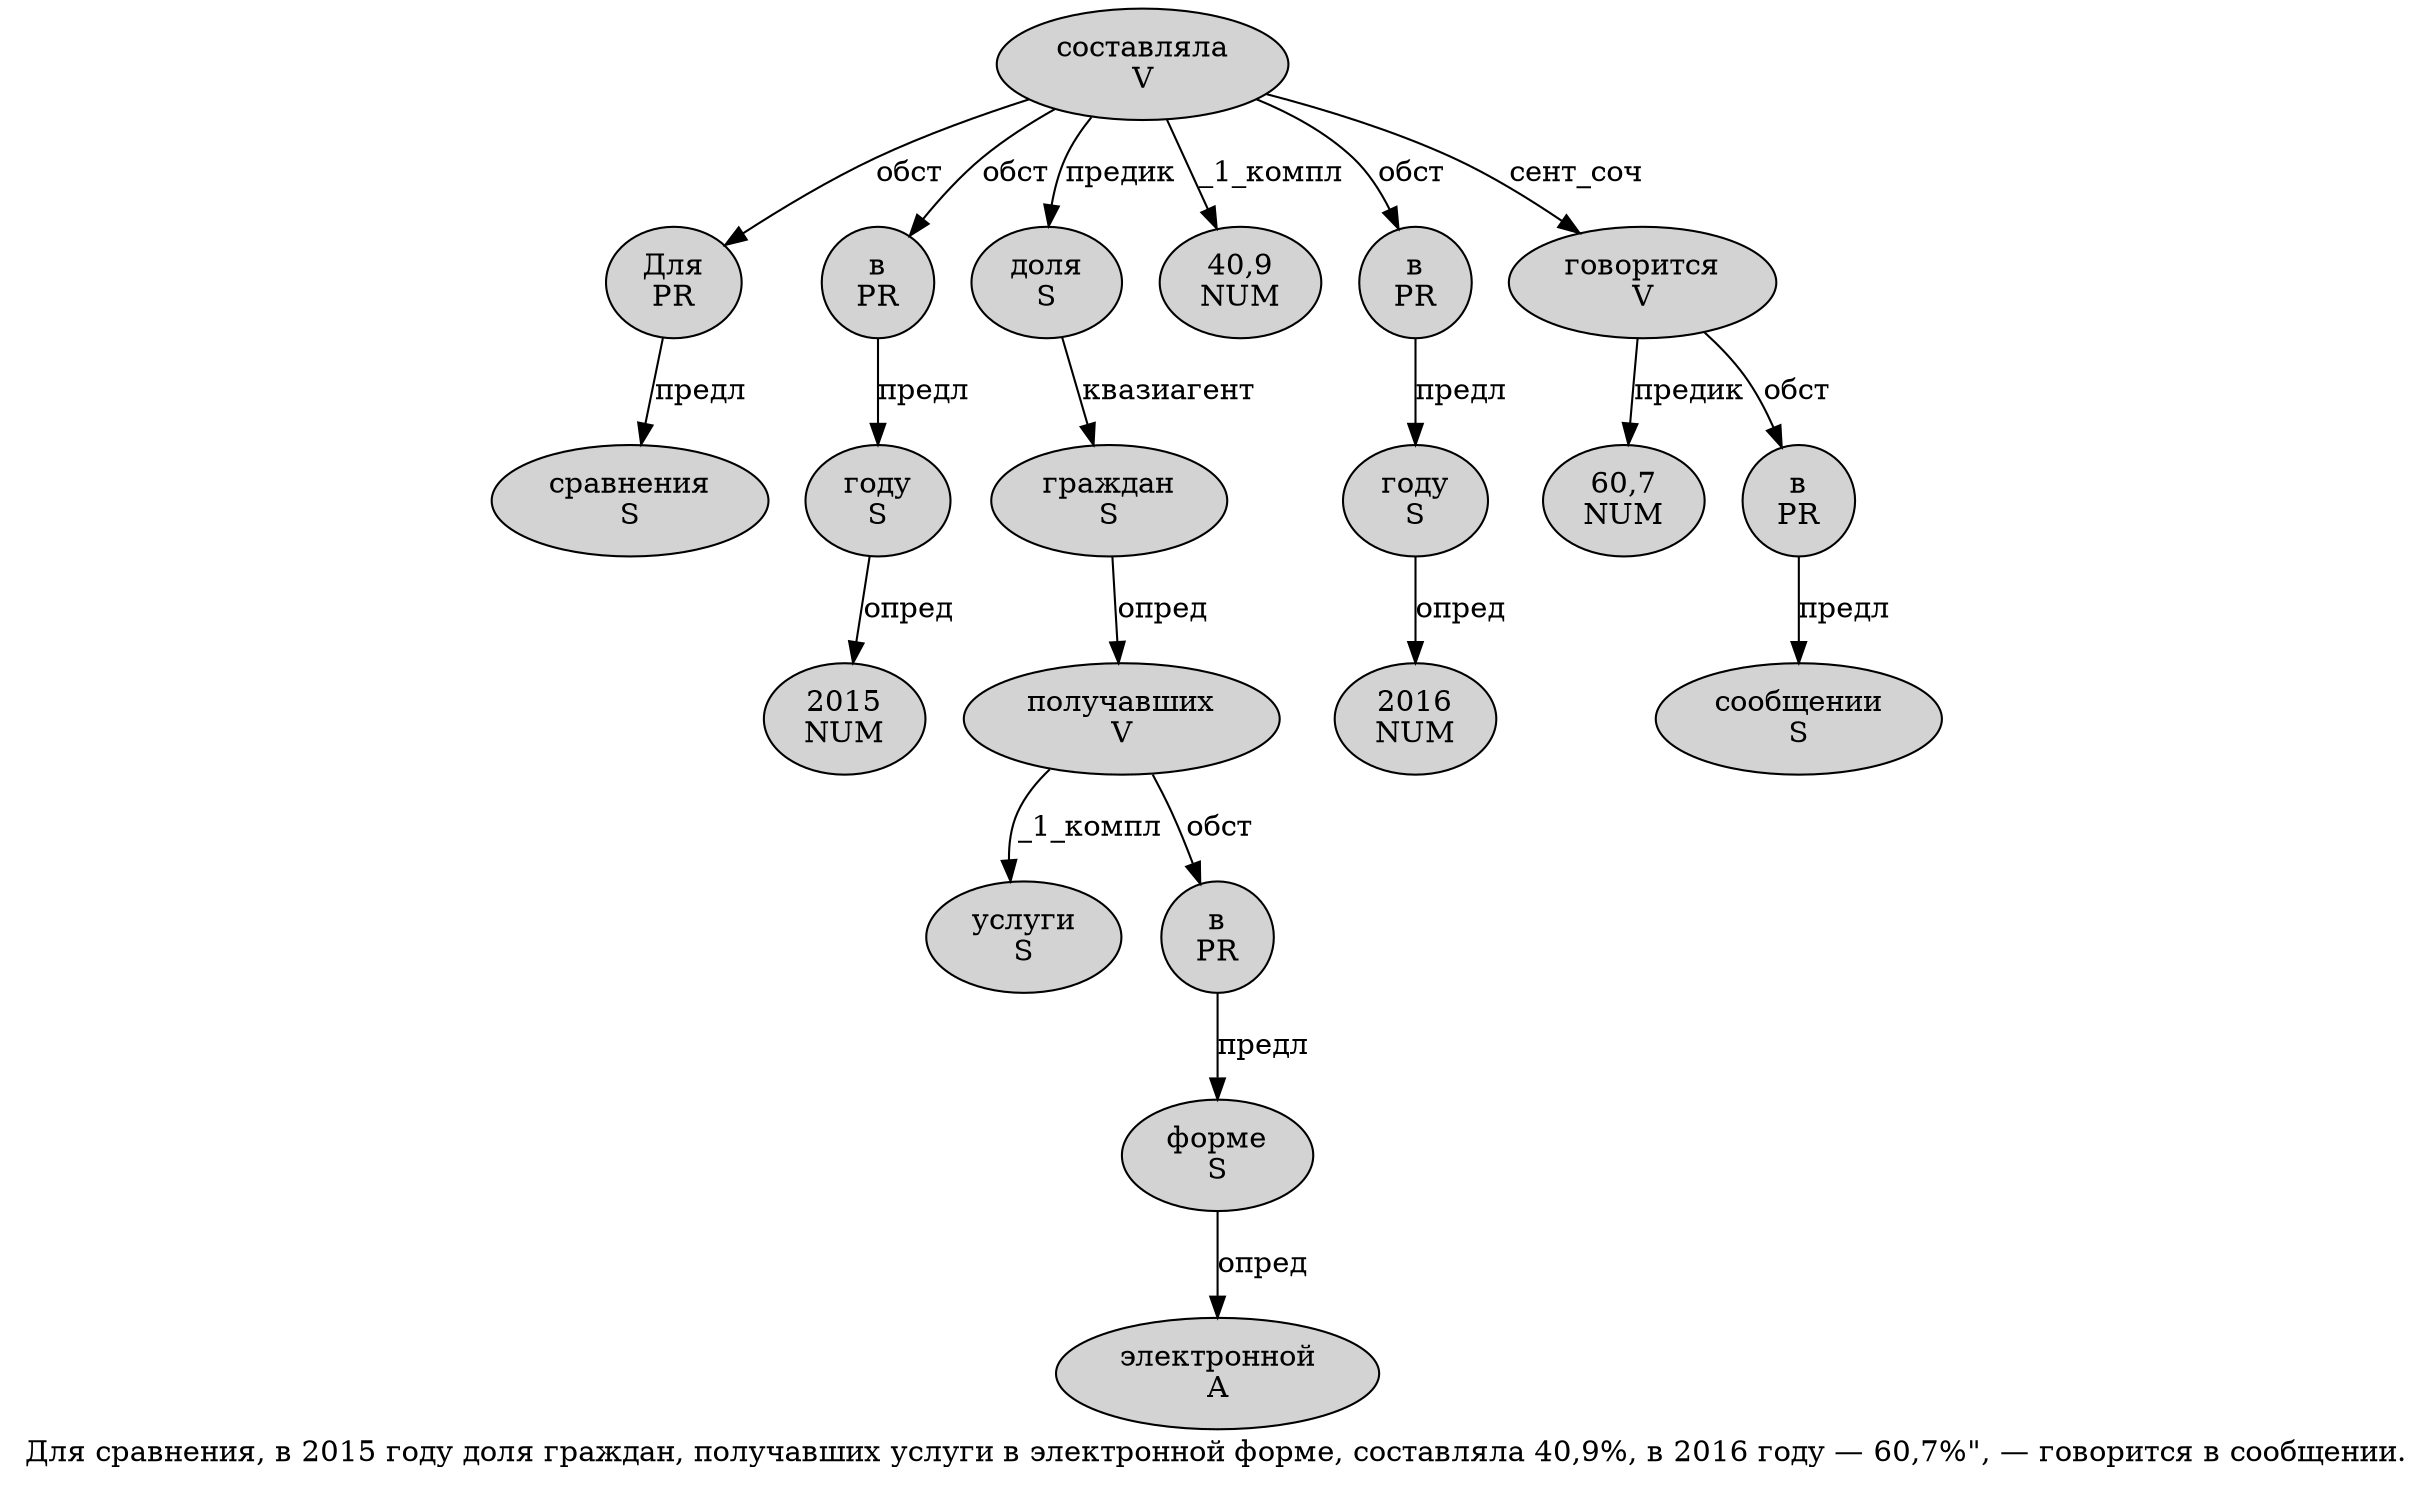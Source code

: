 digraph SENTENCE_1008 {
	graph [label="Для сравнения, в 2015 году доля граждан, получавших услуги в электронной форме, составляла 40,9%, в 2016 году — 60,7%\", — говорится в сообщении."]
	node [style=filled]
		0 [label="Для
PR" color="" fillcolor=lightgray penwidth=1 shape=ellipse]
		1 [label="сравнения
S" color="" fillcolor=lightgray penwidth=1 shape=ellipse]
		3 [label="в
PR" color="" fillcolor=lightgray penwidth=1 shape=ellipse]
		4 [label="2015
NUM" color="" fillcolor=lightgray penwidth=1 shape=ellipse]
		5 [label="году
S" color="" fillcolor=lightgray penwidth=1 shape=ellipse]
		6 [label="доля
S" color="" fillcolor=lightgray penwidth=1 shape=ellipse]
		7 [label="граждан
S" color="" fillcolor=lightgray penwidth=1 shape=ellipse]
		9 [label="получавших
V" color="" fillcolor=lightgray penwidth=1 shape=ellipse]
		10 [label="услуги
S" color="" fillcolor=lightgray penwidth=1 shape=ellipse]
		11 [label="в
PR" color="" fillcolor=lightgray penwidth=1 shape=ellipse]
		12 [label="электронной
A" color="" fillcolor=lightgray penwidth=1 shape=ellipse]
		13 [label="форме
S" color="" fillcolor=lightgray penwidth=1 shape=ellipse]
		15 [label="составляла
V" color="" fillcolor=lightgray penwidth=1 shape=ellipse]
		16 [label="40,9
NUM" color="" fillcolor=lightgray penwidth=1 shape=ellipse]
		19 [label="в
PR" color="" fillcolor=lightgray penwidth=1 shape=ellipse]
		20 [label="2016
NUM" color="" fillcolor=lightgray penwidth=1 shape=ellipse]
		21 [label="году
S" color="" fillcolor=lightgray penwidth=1 shape=ellipse]
		23 [label="60,7
NUM" color="" fillcolor=lightgray penwidth=1 shape=ellipse]
		28 [label="говорится
V" color="" fillcolor=lightgray penwidth=1 shape=ellipse]
		29 [label="в
PR" color="" fillcolor=lightgray penwidth=1 shape=ellipse]
		30 [label="сообщении
S" color="" fillcolor=lightgray penwidth=1 shape=ellipse]
			0 -> 1 [label="предл"]
			3 -> 5 [label="предл"]
			9 -> 10 [label="_1_компл"]
			9 -> 11 [label="обст"]
			7 -> 9 [label="опред"]
			28 -> 23 [label="предик"]
			28 -> 29 [label="обст"]
			13 -> 12 [label="опред"]
			6 -> 7 [label="квазиагент"]
			15 -> 0 [label="обст"]
			15 -> 3 [label="обст"]
			15 -> 6 [label="предик"]
			15 -> 16 [label="_1_компл"]
			15 -> 19 [label="обст"]
			15 -> 28 [label="сент_соч"]
			21 -> 20 [label="опред"]
			11 -> 13 [label="предл"]
			5 -> 4 [label="опред"]
			29 -> 30 [label="предл"]
			19 -> 21 [label="предл"]
}